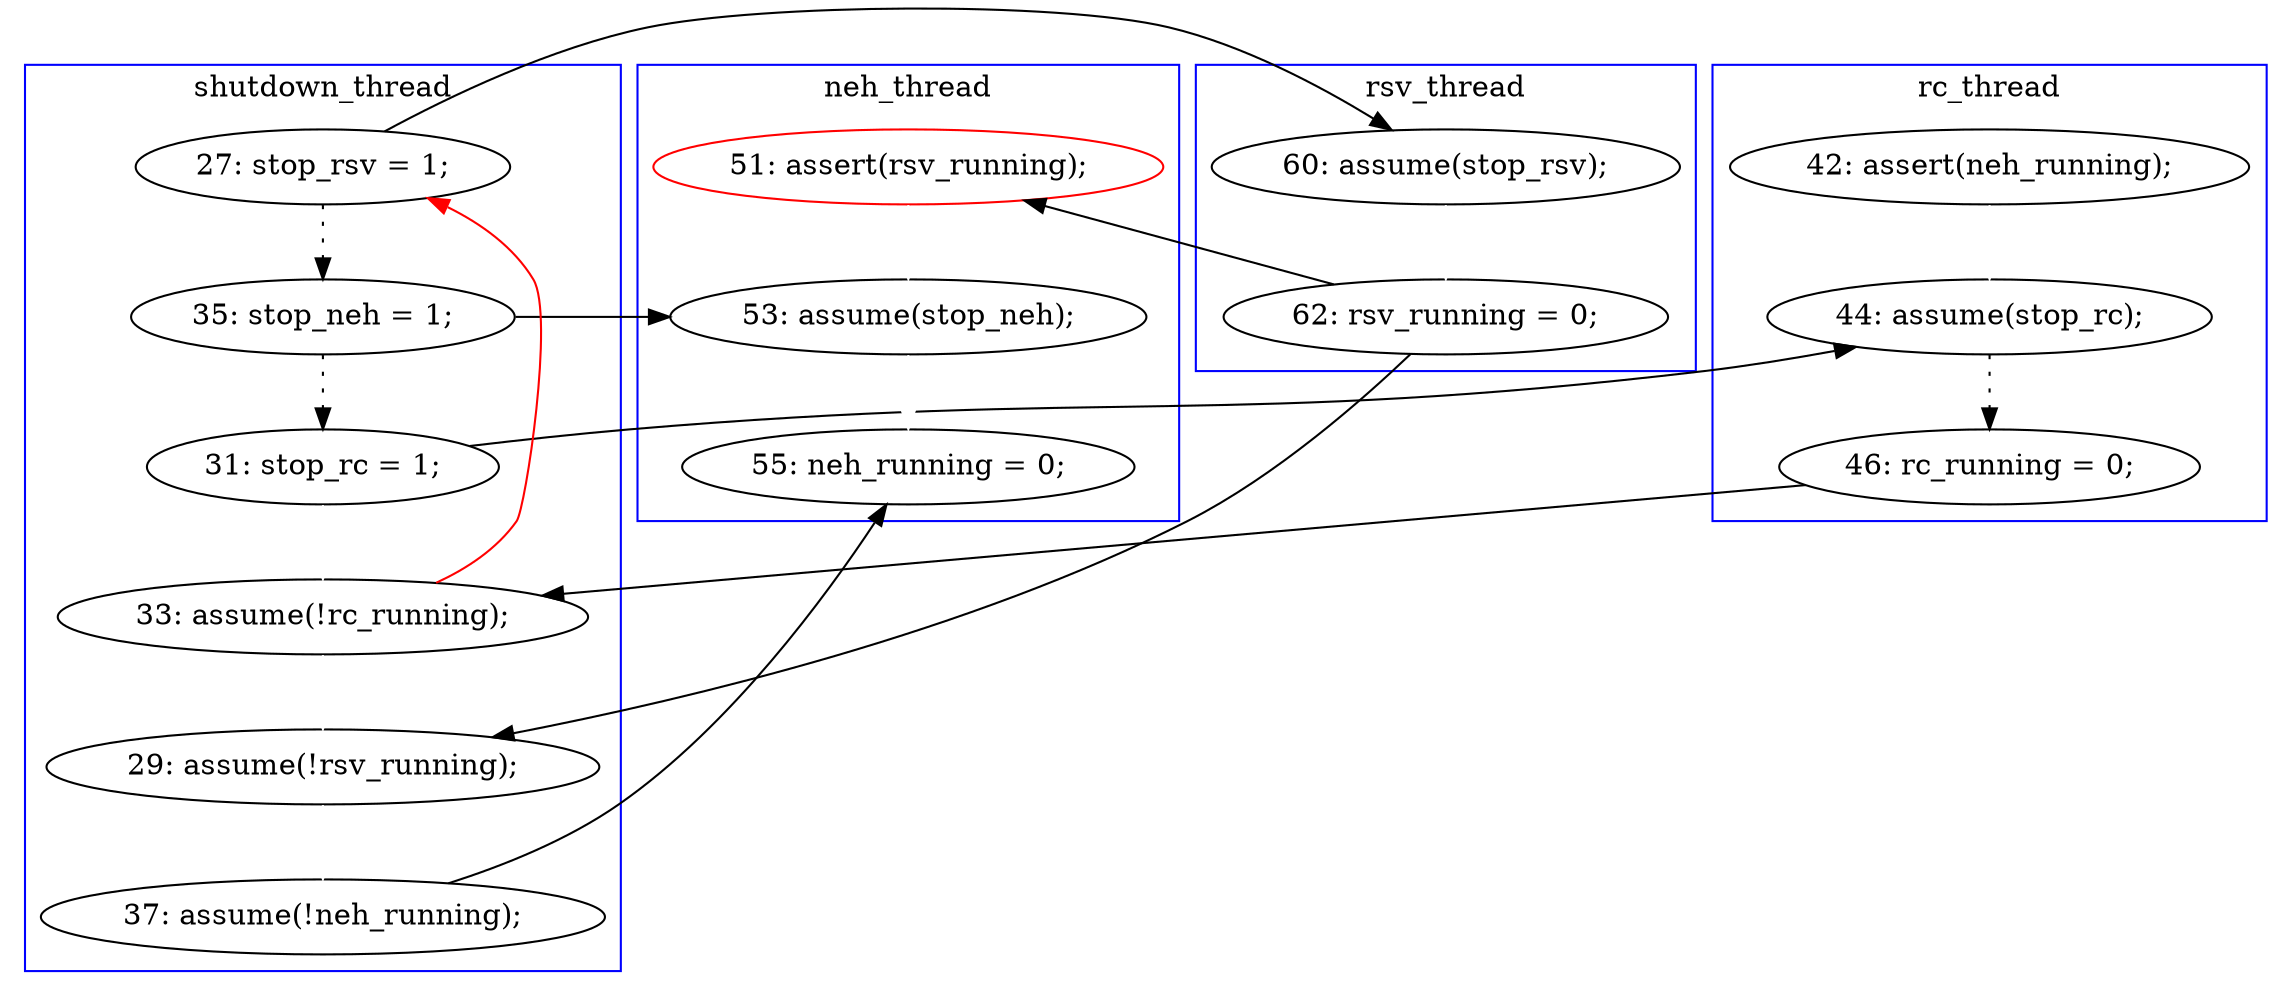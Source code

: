 digraph Counterexample {
	13 -> 15 [color = black, style = solid, constraint = false]
	16 -> 19 [color = black, style = dotted]
	19 -> 22 [color = black, style = solid, constraint = false]
	25 -> 32 [color = white, style = solid]
	17 -> 25 [color = black, style = solid, constraint = false]
	22 -> 23 [color = black, style = dotted]
	23 -> 24 [color = black, style = solid, constraint = false]
	24 -> 25 [color = white, style = solid]
	16 -> 31 [color = black, style = solid, constraint = false]
	13 -> 16 [color = black, style = dotted]
	21 -> 22 [color = white, style = solid]
	17 -> 30 [color = black, style = solid, constraint = false]
	15 -> 17 [color = white, style = solid]
	31 -> 36 [color = white, style = solid]
	32 -> 36 [color = black, style = solid, constraint = false]
	24 -> 13 [color = red, style = solid, constraint = false]
	30 -> 31 [color = white, style = solid]
	19 -> 24 [color = white, style = solid]
	subgraph cluster2 {
		label = rc_thread
		color = blue
		22  [label = "44: assume(stop_rc);"]
		21  [label = "42: assert(neh_running);"]
		23  [label = "46: rc_running = 0;"]
	}
	subgraph cluster3 {
		label = neh_thread
		color = blue
		36  [label = "55: neh_running = 0;"]
		30  [label = "51: assert(rsv_running);", color = red]
		31  [label = "53: assume(stop_neh);"]
	}
	subgraph cluster1 {
		label = shutdown_thread
		color = blue
		16  [label = "35: stop_neh = 1;"]
		24  [label = "33: assume(!rc_running);"]
		13  [label = "27: stop_rsv = 1;"]
		19  [label = "31: stop_rc = 1;"]
		25  [label = "29: assume(!rsv_running);"]
		32  [label = "37: assume(!neh_running);"]
	}
	subgraph cluster4 {
		label = rsv_thread
		color = blue
		17  [label = "62: rsv_running = 0;"]
		15  [label = "60: assume(stop_rsv);"]
	}
}